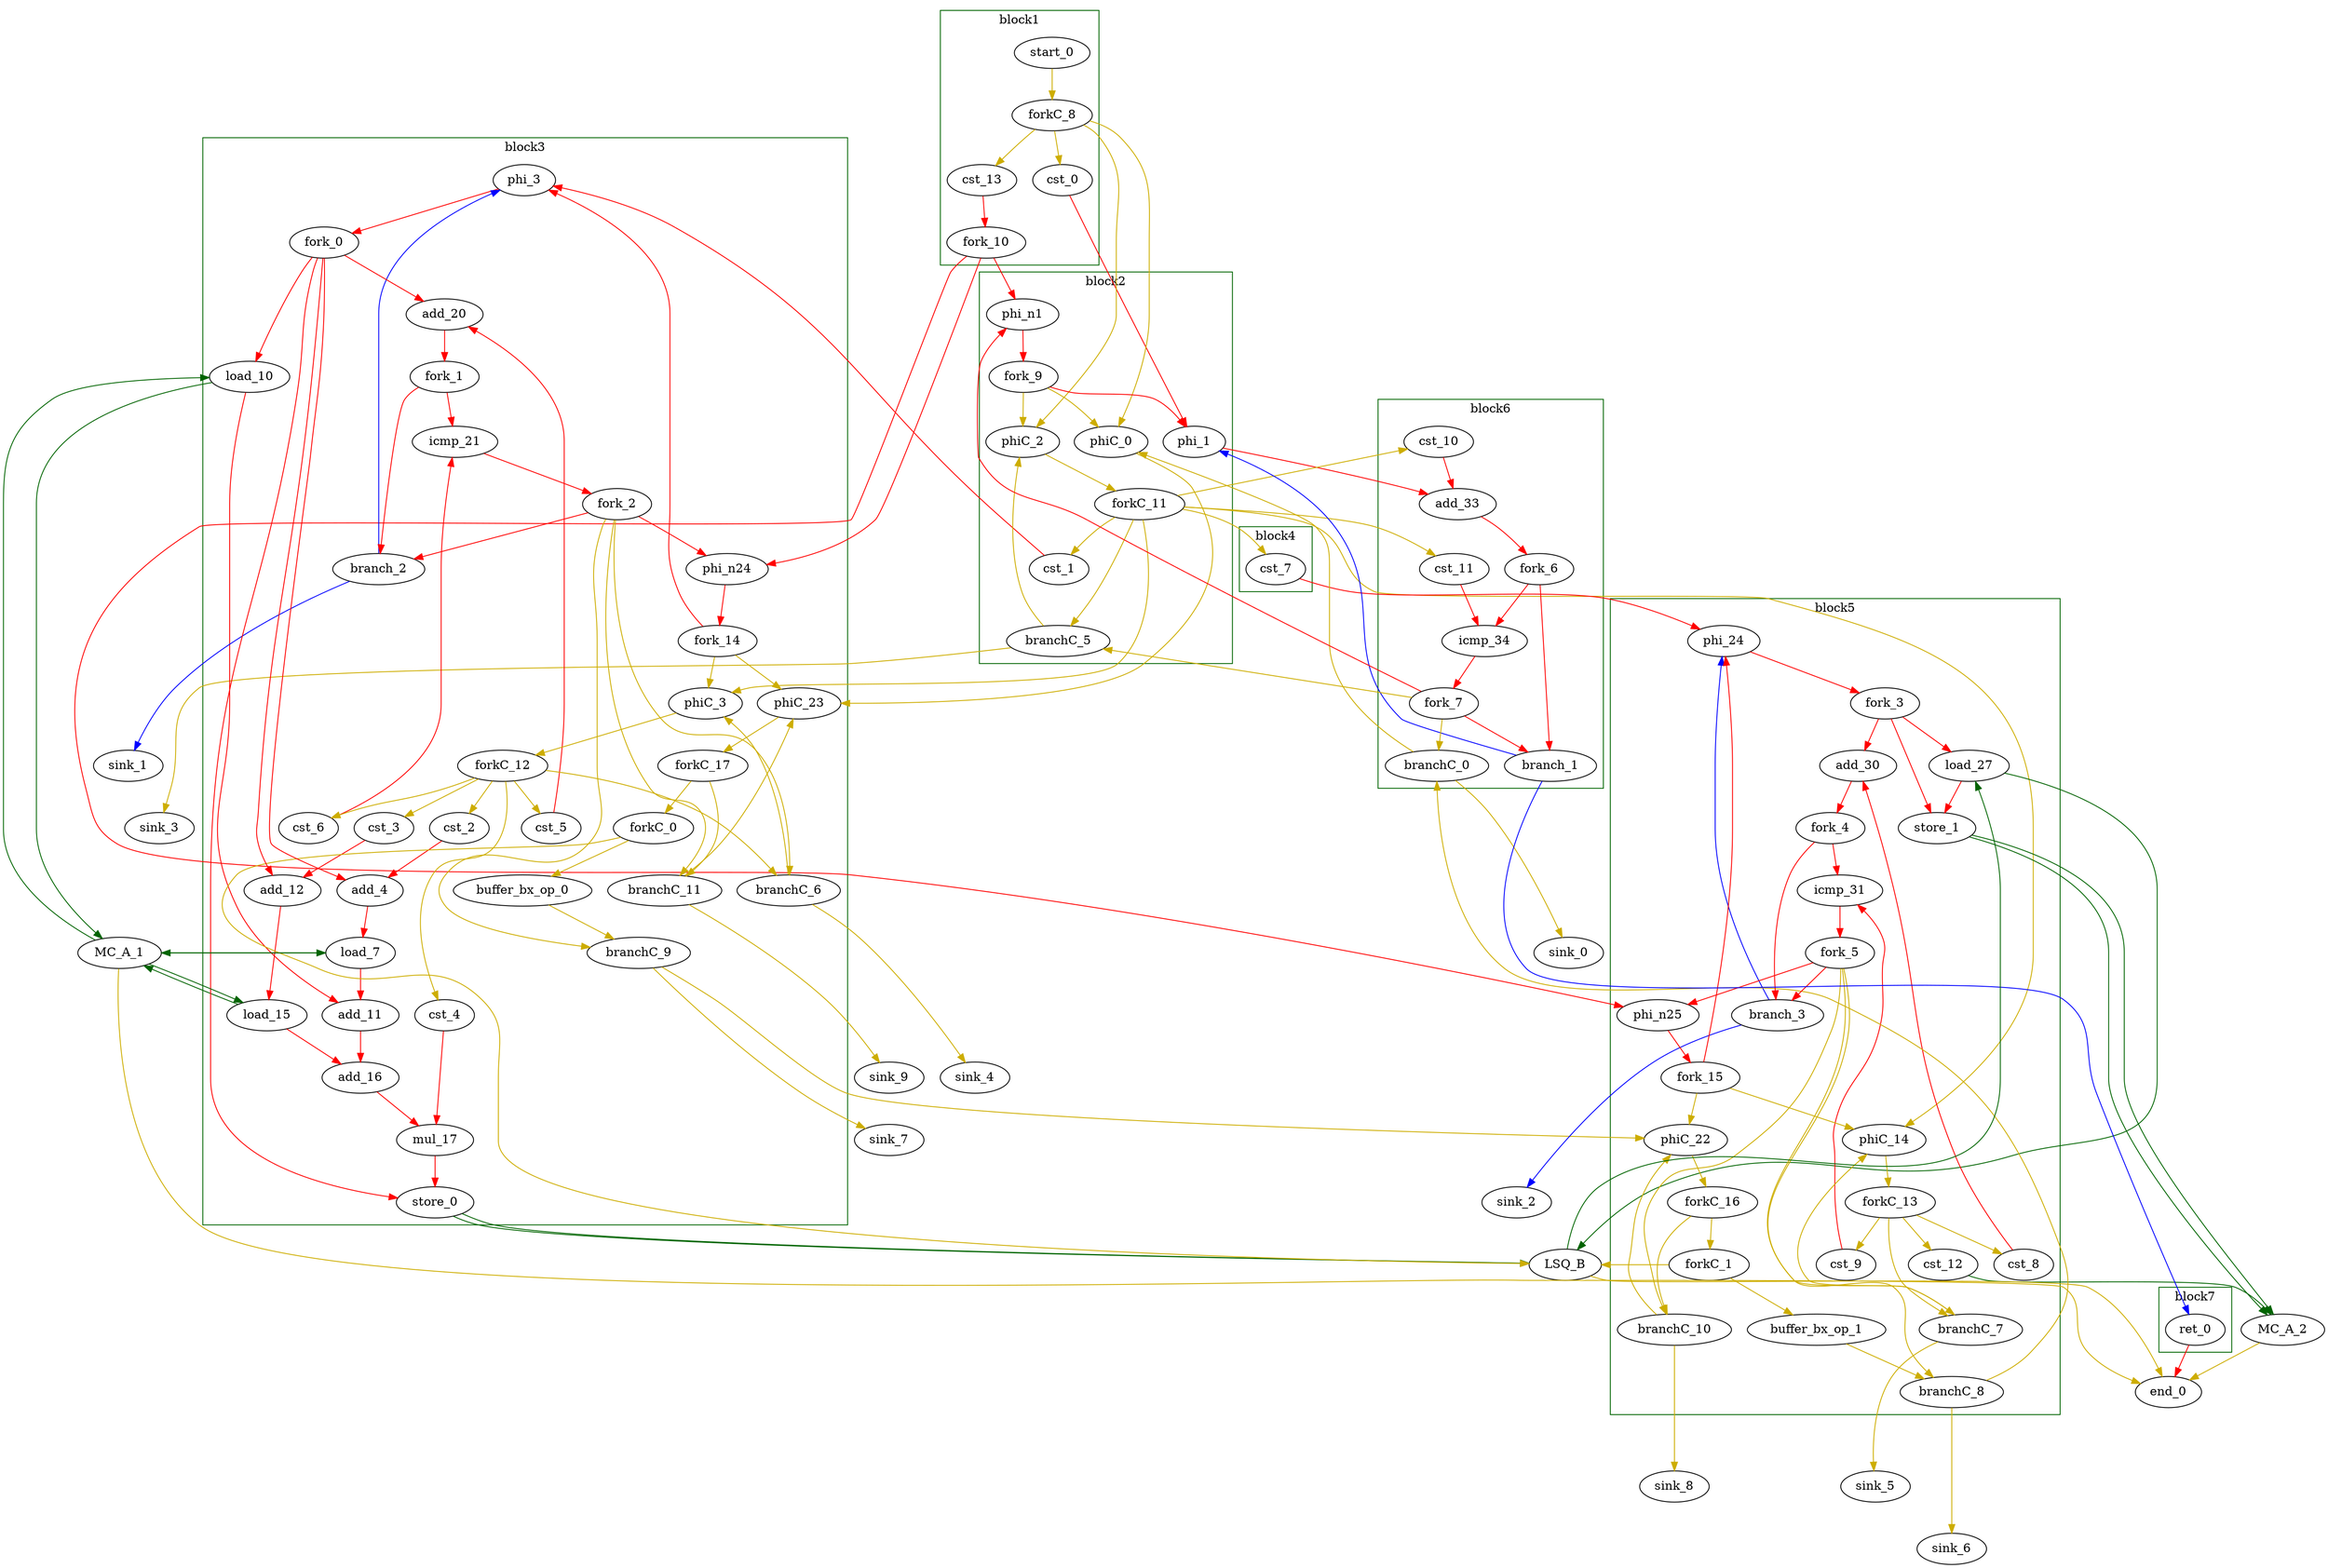 Digraph G {
	splines=spline;
//DHLS version: 0.1.1" [shape = "none" pos = "20,20!"]

	subgraph cluster_0 {
	color = "darkgreen";
		label = "block1";
		"cst_0" [type = "Constant", bbID= 1, in = "in1:32", out = "out1:32", value = "0x00000000"];
		"start_0" [type = "Entry", control= "true", bbID= 1, in = "in1:0", out = "out1:0"];
		"cst_13" [type = "Constant", bbID= 1, in = "in1:32", out = "out1:32", value = "0x00000001"];
		"forkC_8" [type = "Fork", bbID= 1, in = "in1:0", out = "out1:0 out2:0 out3:0 out4:0 "];
		"fork_10" [type = "Fork", bbID= 1, in = "in1:32", out = "out1:32 out2:32 out3:32 "];

	}

	subgraph cluster_1 {
	color = "darkgreen";
		label = "block2";
		"phi_1" [type = "Mux", bbID= 2, in = "in1?:1 in2:32 in3:32 ", out = "out1:32", delay=0.366];
		"cst_1" [type = "Constant", bbID= 2, in = "in1:32", out = "out1:32", value = "0x00000001"];
		"phiC_0" [type = "Mux", bbID= 2, in = "in1?:1 in2:0 in3:0 ", out = "out1:0", delay=0.166];
		"phi_n1" [type = "Merge", bbID= 2, in = "in1:32 in2:32*i ", out = "out1:32", delay=0.366];
		"phiC_2" [type = "Mux", bbID= 2, in = "in1?:1 in2:0 in3:0 ", out = "out1:0", delay=0.166];
		"branchC_5" [type = "Branch", bbID= 2,  in = "in1:0 in2?:1*i", out = "out1+:0 out2-:0"];
		"fork_9" [type = "Fork", bbID= 2, in = "in1:32", out = "out1:32 out2:32 out3:32 "];
		"forkC_11" [type = "Fork", bbID= 2, in = "in1:0", out = "out1:0 out2:0 out3:0 out4:0 out5:0 out6:0 out7:0 "];

	}

	subgraph cluster_2 {
	color = "darkgreen";
		label = "block3";
		"phi_3" [type = "Mux", bbID= 3, in = "in1?:1 in2:32 in3:32 ", out = "out1:32", delay=0.366];
		"cst_2" [type = "Constant", bbID= 3, in = "in1:32", out = "out1:32", value = "0xFFFFFFFF"];
		"add_4" [type = "Operator", bbID= 3, op = "add_op", in = "in1:32 in2:32 ", out = "out1:32 ", delay=1.693, latency=0, II=1];
		"load_7" [type = "Operator", bbID= 3, op = "mc_load_op",bbID= 3, portId= 0, offset= 0, in = "in1:32 in2:32", out = "out1:32 out2:32 ", delay=0.000, latency=2, II=1];
		"load_10" [type = "Operator", bbID= 3, op = "mc_load_op",bbID= 3, portId= 1, offset= 0, in = "in1:32 in2:32", out = "out1:32 out2:32 ", delay=0.000, latency=2, II=1];
		"add_11" [type = "Operator", bbID= 3, op = "add_op", in = "in1:32 in2:32 ", out = "out1:32 ", delay=1.693, latency=0, II=1];
		"cst_3" [type = "Constant", bbID= 3, in = "in1:32", out = "out1:32", value = "0x00000001"];
		"add_12" [type = "Operator", bbID= 3, op = "add_op", in = "in1:32 in2:32 ", out = "out1:32 ", delay=1.693, latency=0, II=1];
		"load_15" [type = "Operator", bbID= 3, op = "mc_load_op",bbID= 3, portId= 2, offset= 0, in = "in1:32 in2:32", out = "out1:32 out2:32 ", delay=0.000, latency=2, II=1];
		"add_16" [type = "Operator", bbID= 3, op = "add_op", in = "in1:32 in2:32 ", out = "out1:32 ", delay=1.693, latency=0, II=1];
		"cst_4" [type = "Constant", bbID= 3, in = "in1:32", out = "out1:32", value = "0x00000003"];
		"mul_17" [type = "Operator", bbID= 3, op = "mul_op", in = "in1:32 in2:32 ", out = "out1:32 ", delay=0.000, latency=4, II=1];
		"store_0" [type = "Operator", bbID= 3, op = "lsq_store_op",bbID= 3, portId= 0, offset= 0, in = "in1:32 in2:32 ", out = "out1:32 out2:32", delay=0.000, latency=0, II=1];
		"cst_5" [type = "Constant", bbID= 3, in = "in1:32", out = "out1:32", value = "0x00000001"];
		"add_20" [type = "Operator", bbID= 3, op = "add_op", in = "in1:32 in2:32 ", out = "out1:32 ", delay=1.693, latency=0, II=1];
		"cst_6" [type = "Constant", bbID= 3, in = "in1:32", out = "out1:32", value = "0x00000063"];
		"icmp_21" [type = "Operator", bbID= 3, op = "icmp_ult_op", in = "in1:32 in2:32 ", out = "out1:1 ", delay=1.530, latency=0, II=1];
		"forkC_0" [type = "Fork", bbID= 3, in = "in1:0", out = "out1:0 out2:0 "];
		"buffer_bx_op_0" [type = "Operator", bbID= 3, op = "buffer_bx_op", in = "in1:0", out = "out1:0", delay=0, latency=1, II=1];
		"phiC_3" [type = "Mux", bbID= 3, in = "in1?:1 in2:0 in3:0 ", out = "out1:0", delay=0.166];
		"phiC_23" [type = "Mux", bbID= 3, in = "in1?:1 in2:0 in3:0 ", out = "out1:0", delay=0.166];
		"branch_2" [type = "Branch", bbID= 3,  in = "in1:32 in2?:1*i", out = "out1+:32 out2-:32"];
		"phi_n24" [type = "Merge", bbID= 3, in = "in1:32 in2:32*i ", out = "out1:32", delay=0.366];
		"branchC_6" [type = "Branch", bbID= 3,  in = "in1:0 in2?:1*i", out = "out1+:0 out2-:0"];
		"branchC_9" [type = "Branch", bbID= 3,  in = "in1:0 in2?:1", out = "out1+:0 out2-:0"];
		"branchC_11" [type = "Branch", bbID= 3,  in = "in1:0 in2?:1*i", out = "out1+:0 out2-:0"];
		"fork_0" [type = "Fork", bbID= 3, in = "in1:32", out = "out1:32 out2:32 out3:32 out4:32 out5:32 "];
		"fork_1" [type = "Fork", bbID= 3, in = "in1:32", out = "out1:32 out2:32 "];
		"fork_2" [type = "Fork", bbID= 3, in = "in1:32", out = "out1:32 out2:32 out3:32 out4:32 out5:32 "];
		"forkC_12" [type = "Fork", bbID= 3, in = "in1:0", out = "out1:0 out2:0 out3:0 out4:0 out5:0 out6:0 "];
		"fork_14" [type = "Fork", bbID= 3, in = "in1:32", out = "out1:32 out2:32 out3:32 "];
		"forkC_17" [type = "Fork", bbID= 3, in = "in1:0", out = "out1:0 out2:0 "];

	}

	subgraph cluster_3 {
	color = "darkgreen";
		label = "block4";
		"cst_7" [type = "Constant", bbID= 4, in = "in1:32", out = "out1:32", value = "0x00000001"];

	}

	subgraph cluster_4 {
	color = "darkgreen";
		label = "block5";
		"phi_24" [type = "Mux", bbID= 5, in = "in1?:1 in2:32 in3:32 ", out = "out1:32", delay=0.366];
		"load_27" [type = "Operator", bbID= 5, op = "lsq_load_op",bbID= 5, portId= 0, offset= 0, in = "in1:32 in2:32", out = "out1:32 out2:32 ", delay=0.000, latency=5, II=1];
		"store_1" [type = "Operator", bbID= 5, op = "mc_store_op",bbID= 5, portId= 0, offset= 0, in = "in1:32 in2:32 ", out = "out1:32 out2:32", delay=0.000, latency=0, II=1];
		"cst_8" [type = "Constant", bbID= 5, in = "in1:32", out = "out1:32", value = "0x00000001"];
		"add_30" [type = "Operator", bbID= 5, op = "add_op", in = "in1:32 in2:32 ", out = "out1:32 ", delay=1.693, latency=0, II=1];
		"cst_9" [type = "Constant", bbID= 5, in = "in1:32", out = "out1:32", value = "0x00000063"];
		"icmp_31" [type = "Operator", bbID= 5, op = "icmp_ult_op", in = "in1:32 in2:32 ", out = "out1:1 ", delay=1.530, latency=0, II=1];
		"cst_12" [type = "Constant", bbID= 5, in = "in1:32", out = "out1:32", value = "0x00000001"];
		"forkC_1" [type = "Fork", bbID= 5, in = "in1:0", out = "out1:0 out2:0 "];
		"buffer_bx_op_1" [type = "Operator", bbID= 5, op = "buffer_bx_op", in = "in1:0", out = "out1:0", delay=0, latency=1, II=1];
		"phiC_14" [type = "Mux", bbID= 5, in = "in1?:1 in2:0 in3:0 ", out = "out1:0", delay=0.166];
		"phiC_22" [type = "Mux", bbID= 5, in = "in1?:1 in2:0 in3:0 ", out = "out1:0", delay=0.166];
		"branch_3" [type = "Branch", bbID= 5,  in = "in1:32 in2?:1*i", out = "out1+:32 out2-:32"];
		"phi_n25" [type = "Merge", bbID= 5, in = "in1:32 in2:32*i ", out = "out1:32", delay=0.366];
		"branchC_7" [type = "Branch", bbID= 5,  in = "in1:0 in2?:1*i", out = "out1+:0 out2-:0"];
		"branchC_8" [type = "Branch", bbID= 5,  in = "in1:0 in2?:1", out = "out1+:0 out2-:0"];
		"branchC_10" [type = "Branch", bbID= 5,  in = "in1:0 in2?:1*i", out = "out1+:0 out2-:0"];
		"fork_3" [type = "Fork", bbID= 5, in = "in1:32", out = "out1:32 out2:32 out3:32 "];
		"fork_4" [type = "Fork", bbID= 5, in = "in1:32", out = "out1:32 out2:32 "];
		"fork_5" [type = "Fork", bbID= 5, in = "in1:32", out = "out1:32 out2:32 out3:32 out4:32 out5:32 "];
		"forkC_13" [type = "Fork", bbID= 5, in = "in1:0", out = "out1:0 out2:0 out3:0 out4:0 "];
		"fork_15" [type = "Fork", bbID= 5, in = "in1:32", out = "out1:32 out2:32 out3:32 "];
		"forkC_16" [type = "Fork", bbID= 5, in = "in1:0", out = "out1:0 out2:0 "];

	}

	subgraph cluster_5 {
	color = "darkgreen";
		label = "block6";
		"cst_10" [type = "Constant", bbID= 6, in = "in1:32", out = "out1:32", value = "0x00000001"];
		"add_33" [type = "Operator", bbID= 6, op = "add_op", in = "in1:32 in2:32 ", out = "out1:32 ", delay=1.693, latency=0, II=1];
		"cst_11" [type = "Constant", bbID= 6, in = "in1:32", out = "out1:32", value = "0x00000003"];
		"icmp_34" [type = "Operator", bbID= 6, op = "icmp_ult_op", in = "in1:32 in2:32 ", out = "out1:1 ", delay=1.530, latency=0, II=1];
		"branchC_0" [type = "Branch", bbID= 6,  in = "in1:0 in2?:1*i", out = "out1+:0 out2-:0"];
		"branch_1" [type = "Branch", bbID= 6,  in = "in1:32 in2?:1*i", out = "out1+:32 out2-:32"];
		"fork_6" [type = "Fork", bbID= 6, in = "in1:32", out = "out1:32 out2:32 "];
		"fork_7" [type = "Fork", bbID= 6, in = "in1:32", out = "out1:32 out2:32 out3:32 out4:32 "];

	}

	subgraph cluster_6 {
	color = "darkgreen";
		label = "block7";
		"ret_0" [type = "Operator", bbID= 7, op = "ret_op", in = "in1:32 ", out = "out1:32 ", delay=0.000, latency=0, II=1];

	}
	"LSQ_B" [type = "LSQ", bbID= 0, in = "in1:0*c0 in2:0*c1 in3:32*s0a in4:32*s0d in5:32*l0a ", out = "out1:32*l0d out2:0*e ", memory = "B", bbcount = 2, ldcount = 1, stcount = 1, fifoDepth = 16, numLoads = "{0; 1}", numStores = "{1; 0}", loadOffsets = "{{0;0;0;0;0;0;0;0;0;0;0;0;0;0;0;0};{0;0;0;0;0;0;0;0;0;0;0;0;0;0;0;0}}", storeOffsets = "{{0;0;0;0;0;0;0;0;0;0;0;0;0;0;0;0};{0;0;0;0;0;0;0;0;0;0;0;0;0;0;0;0}}", loadPorts = "{{0;0;0;0;0;0;0;0;0;0;0;0;0;0;0;0};{0;0;0;0;0;0;0;0;0;0;0;0;0;0;0;0}}", storePorts = "{{0;0;0;0;0;0;0;0;0;0;0;0;0;0;0;0};{0;0;0;0;0;0;0;0;0;0;0;0;0;0;0;0}}"];
	"MC_A_1" [type = "MC", bbID= 0, in = "in1:32*l0a in2:32*l1a in3:32*l2a ", out = "out1:32*l0d out2:32*l1d out3:32*l2d out4:0*e ", memory = "A_1", bbcount = 0, ldcount = 3, stcount = 0];
	"MC_A_2" [type = "MC", bbID= 0, in = "in1:32*c0 in2:32*s0a in3:32*s0d ", out = "out1:0*e ", memory = "A_2", bbcount = 1, ldcount = 0, stcount = 1];
	"sink_0" [type = "Sink", bbID= 0, in = "in1:0"];
	"sink_1" [type = "Sink", bbID= 0, in = "in1:32"];
	"sink_2" [type = "Sink", bbID= 0, in = "in1:32"];
	"sink_3" [type = "Sink", bbID= 0, in = "in1:0"];
	"sink_4" [type = "Sink", bbID= 0, in = "in1:0"];
	"sink_5" [type = "Sink", bbID= 0, in = "in1:0"];
	"sink_6" [type = "Sink", bbID= 0, in = "in1:0"];
	"sink_7" [type = "Sink", bbID= 0, in = "in1:0"];
	"sink_8" [type = "Sink", bbID= 0, in = "in1:0"];
	"sink_9" [type = "Sink", bbID= 0, in = "in1:0"];
	"end_0" [type = "Exit", bbID= 0, in = "in1:0*e in2:0*e in3:0*e in4:32 ", out = "out1:32"];

	"load_7" -> "MC_A_1" [color = "darkgreen", mem_address = "true", from = "out2", to = "in1"];
	"MC_A_1" -> "load_7" [color = "darkgreen", mem_address = "false", from = "out1", to = "in1"];
	"load_10" -> "MC_A_1" [color = "darkgreen", mem_address = "true", from = "out2", to = "in2"];
	"MC_A_1" -> "load_10" [color = "darkgreen", mem_address = "false", from = "out2", to = "in1"];
	"load_15" -> "MC_A_1" [color = "darkgreen", mem_address = "true", from = "out2", to = "in3"];
	"MC_A_1" -> "load_15" [color = "darkgreen", mem_address = "false", from = "out3", to = "in1"];
	"store_0" -> "LSQ_B" [color = "darkgreen", mem_address = "true", from = "out2", to = "in3"];
	"store_0" -> "LSQ_B" [color = "darkgreen", mem_address = "false", from = "out1", to = "in4"];
	"load_27" -> "LSQ_B" [color = "darkgreen", mem_address = "true", from = "out2", to = "in5"];
	"LSQ_B" -> "load_27" [color = "darkgreen", mem_address = "false", from = "out1", to = "in1"];
	"store_1" -> "MC_A_2" [color = "darkgreen", mem_address = "true", from = "out2", to = "in2"];
	"store_1" -> "MC_A_2" [color = "darkgreen", mem_address = "false", from = "out1", to = "in3"];
	"LSQ_B" -> "end_0" [color = "gold3", from = "out2", to = "in1"];
	"MC_A_1" -> "end_0" [color = "gold3", from = "out4", to = "in2"];
	"cst_12" -> "MC_A_2" [color = "darkgreen", from = "out1", to = "in1"];
	"MC_A_2" -> "end_0" [color = "gold3", from = "out1", to = "in3"];
	"cst_0" -> "phi_1" [color = "red", from = "out1", to = "in3"];
	"phi_1" -> "add_33" [color = "red", from = "out1", to = "in1"];
	"cst_1" -> "phi_3" [color = "red", from = "out1", to = "in3"];
	"phi_3" -> "fork_0" [color = "red", from = "out1", to = "in1"];
	"cst_2" -> "add_4" [color = "red", from = "out1", to = "in2"];
	"add_4" -> "load_7" [color = "red", from = "out1", to = "in2"];
	"load_7" -> "add_11" [color = "red", from = "out1", to = "in1"];
	"load_10" -> "add_11" [color = "red", from = "out1", to = "in2"];
	"add_11" -> "add_16" [color = "red", from = "out1", to = "in1"];
	"cst_3" -> "add_12" [color = "red", from = "out1", to = "in2"];
	"add_12" -> "load_15" [color = "red", from = "out1", to = "in2"];
	"load_15" -> "add_16" [color = "red", from = "out1", to = "in2"];
	"add_16" -> "mul_17" [color = "red", from = "out1", to = "in1"];
	"cst_4" -> "mul_17" [color = "red", from = "out1", to = "in2"];
	"mul_17" -> "store_0" [color = "red", from = "out1", to = "in1"];
	"cst_5" -> "add_20" [color = "red", from = "out1", to = "in2"];
	"add_20" -> "fork_1" [color = "red", from = "out1", to = "in1"];
	"cst_6" -> "icmp_21" [color = "red", from = "out1", to = "in2"];
	"icmp_21" -> "fork_2" [color = "red", from = "out1", to = "in1"];
	"cst_7" -> "phi_24" [color = "red", from = "out1", to = "in3"];
	"phi_24" -> "fork_3" [color = "red", from = "out1", to = "in1"];
	"load_27" -> "store_1" [color = "red", from = "out1", to = "in1"];
	"cst_8" -> "add_30" [color = "red", from = "out1", to = "in2"];
	"add_30" -> "fork_4" [color = "red", from = "out1", to = "in1"];
	"cst_9" -> "icmp_31" [color = "red", from = "out1", to = "in2"];
	"icmp_31" -> "fork_5" [color = "red", from = "out1", to = "in1"];
	"cst_10" -> "add_33" [color = "red", from = "out1", to = "in2"];
	"add_33" -> "fork_6" [color = "red", from = "out1", to = "in1"];
	"cst_11" -> "icmp_34" [color = "red", from = "out1", to = "in2"];
	"icmp_34" -> "fork_7" [color = "red", from = "out1", to = "in1"];
	"ret_0" -> "end_0" [color = "red", from = "out1", to = "in4"];
	"start_0" -> "forkC_8" [color = "gold3", from = "out1", to = "in1"];
	"forkC_0" -> "buffer_bx_op_0" [color = "gold3", from = "out1", to = "in1"];
	"forkC_0" -> "LSQ_B" [color = "gold3", from = "out2", to = "in1"];
	"buffer_bx_op_0" -> "branchC_9" [color = "gold3", from = "out1", to = "in1"];
	"forkC_1" -> "buffer_bx_op_1" [color = "gold3", from = "out1", to = "in1"];
	"forkC_1" -> "LSQ_B" [color = "gold3", from = "out2", to = "in2"];
	"buffer_bx_op_1" -> "branchC_8" [color = "gold3", from = "out1", to = "in1"];
	"phiC_0" -> "phiC_23" [color = "gold3", from = "out1", to = "in3"];
	"branchC_0" -> "sink_0" [color = "gold3", minlen = 3, from = "out1", to = "in1"];
	"branchC_0" -> "phiC_0" [color = "gold3", minlen = 3, from = "out2", to = "in2"];
	"phi_n1" -> "fork_9" [color = "red", from = "out1", to = "in1"];
	"cst_13" -> "fork_10" [color = "red", from = "out1", to = "in1"];
	"phiC_2" -> "forkC_11" [color = "gold3", from = "out1", to = "in1"];
	"phiC_3" -> "forkC_12" [color = "gold3", from = "out1", to = "in1"];
	"phiC_14" -> "forkC_13" [color = "gold3", from = "out1", to = "in1"];
	"phiC_22" -> "forkC_16" [color = "gold3", from = "out1", to = "in1"];
	"phiC_23" -> "forkC_17" [color = "gold3", from = "out1", to = "in1"];
	"branch_1" -> "ret_0" [color = "blue", minlen = 3, from = "out1", to = "in1"];
	"branch_1" -> "phi_1" [color = "blue", minlen = 3, from = "out2", to = "in2"];
	"branch_2" -> "sink_1" [color = "blue", minlen = 3, from = "out1", to = "in1"];
	"branch_2" -> "phi_3" [color = "blue", minlen = 3, from = "out2", to = "in2"];
	"phi_n24" -> "fork_14" [color = "red", from = "out1", to = "in1"];
	"branch_3" -> "sink_2" [color = "blue", minlen = 3, from = "out1", to = "in1"];
	"branch_3" -> "phi_24" [color = "blue", minlen = 3, from = "out2", to = "in2"];
	"phi_n25" -> "fork_15" [color = "red", from = "out1", to = "in1"];
	"branchC_5" -> "sink_3" [color = "gold3", minlen = 3, from = "out1", to = "in1"];
	"branchC_5" -> "phiC_2" [color = "gold3", minlen = 3, from = "out2", to = "in2"];
	"branchC_6" -> "sink_4" [color = "gold3", minlen = 3, from = "out1", to = "in1"];
	"branchC_6" -> "phiC_3" [color = "gold3", minlen = 3, from = "out2", to = "in2"];
	"branchC_7" -> "sink_5" [color = "gold3", minlen = 3, from = "out1", to = "in1"];
	"branchC_7" -> "phiC_14" [color = "gold3", minlen = 3, from = "out2", to = "in2"];
	"branchC_8" -> "sink_6" [color = "gold3", minlen = 3, from = "out1", to = "in1"];
	"branchC_8" -> "branchC_0" [color = "gold3", minlen = 3, from = "out2", to = "in1"];
	"branchC_9" -> "sink_7" [color = "gold3", minlen = 3, from = "out1", to = "in1"];
	"branchC_9" -> "phiC_22" [color = "gold3", minlen = 3, from = "out2", to = "in3"];
	"branchC_10" -> "sink_8" [color = "gold3", minlen = 3, from = "out1", to = "in1"];
	"branchC_10" -> "phiC_22" [color = "gold3", minlen = 3, from = "out2", to = "in2"];
	"branchC_11" -> "sink_9" [color = "gold3", minlen = 3, from = "out1", to = "in1"];
	"branchC_11" -> "phiC_23" [color = "gold3", minlen = 3, from = "out2", to = "in2"];
	"fork_0" -> "add_4" [color = "red", from = "out1", to = "in1"];
	"fork_0" -> "add_12" [color = "red", from = "out2", to = "in1"];
	"fork_0" -> "add_20" [color = "red", from = "out3", to = "in1"];
	"fork_0" -> "load_10" [color = "red", from = "out4", to = "in2"];
	"fork_0" -> "store_0" [color = "red", from = "out5", to = "in2"];
	"fork_1" -> "icmp_21" [color = "red", from = "out1", to = "in1"];
	"fork_1" -> "branch_2" [color = "red", from = "out2", to = "in1"];
	"fork_2" -> "branch_2" [color = "red", from = "out1", to = "in2"];
	"fork_2" -> "phi_n24" [color = "red", from = "out2", to = "in2"];
	"fork_2" -> "branchC_6" [color = "gold3", from = "out3", to = "in2"];
	"fork_2" -> "branchC_9" [color = "gold3", from = "out4", to = "in2"];
	"fork_2" -> "branchC_11" [color = "gold3", from = "out5", to = "in2"];
	"fork_3" -> "add_30" [color = "red", from = "out1", to = "in1"];
	"fork_3" -> "load_27" [color = "red", from = "out2", to = "in2"];
	"fork_3" -> "store_1" [color = "red", from = "out3", to = "in2"];
	"fork_4" -> "icmp_31" [color = "red", from = "out1", to = "in1"];
	"fork_4" -> "branch_3" [color = "red", from = "out2", to = "in1"];
	"fork_5" -> "branch_3" [color = "red", from = "out1", to = "in2"];
	"fork_5" -> "phi_n25" [color = "red", from = "out2", to = "in2"];
	"fork_5" -> "branchC_7" [color = "gold3", from = "out3", to = "in2"];
	"fork_5" -> "branchC_8" [color = "gold3", from = "out4", to = "in2"];
	"fork_5" -> "branchC_10" [color = "gold3", from = "out5", to = "in2"];
	"fork_6" -> "icmp_34" [color = "red", from = "out1", to = "in1"];
	"fork_6" -> "branch_1" [color = "red", from = "out2", to = "in1"];
	"fork_7" -> "branchC_0" [color = "gold3", from = "out1", to = "in2"];
	"fork_7" -> "phi_n1" [color = "red", from = "out2", to = "in2"];
	"fork_7" -> "branch_1" [color = "red", from = "out3", to = "in2"];
	"fork_7" -> "branchC_5" [color = "gold3", from = "out4", to = "in2"];
	"forkC_8" -> "cst_0" [color = "gold3", from = "out1", to = "in1"];
	"forkC_8" -> "phiC_2" [color = "gold3", from = "out2", to = "in3"];
	"forkC_8" -> "cst_13" [color = "gold3", from = "out3", to = "in1"];
	"forkC_8" -> "phiC_0" [color = "gold3", from = "out4", to = "in3"];
	"fork_9" -> "phiC_0" [color = "gold3", from = "out1", to = "in1"];
	"fork_9" -> "phi_1" [color = "red", from = "out2", to = "in1"];
	"fork_9" -> "phiC_2" [color = "gold3", from = "out3", to = "in1"];
	"fork_10" -> "phi_n1" [color = "red", from = "out1", to = "in1"];
	"fork_10" -> "phi_n24" [color = "red", from = "out2", to = "in1"];
	"fork_10" -> "phi_n25" [color = "red", from = "out3", to = "in1"];
	"forkC_11" -> "cst_1" [color = "gold3", from = "out1", to = "in1"];
	"forkC_11" -> "branchC_5" [color = "gold3", from = "out2", to = "in1"];
	"forkC_11" -> "phiC_3" [color = "gold3", from = "out3", to = "in3"];
	"forkC_11" -> "cst_7" [color = "gold3", from = "out4", to = "in1"];
	"forkC_11" -> "phiC_14" [color = "gold3", from = "out5", to = "in3"];
	"forkC_11" -> "cst_10" [color = "gold3", from = "out6", to = "in1"];
	"forkC_11" -> "cst_11" [color = "gold3", from = "out7", to = "in1"];
	"forkC_12" -> "cst_2" [color = "gold3", from = "out1", to = "in1"];
	"forkC_12" -> "branchC_6" [color = "gold3", from = "out2", to = "in1"];
	"forkC_12" -> "cst_3" [color = "gold3", from = "out3", to = "in1"];
	"forkC_12" -> "cst_4" [color = "gold3", from = "out4", to = "in1"];
	"forkC_12" -> "cst_5" [color = "gold3", from = "out5", to = "in1"];
	"forkC_12" -> "cst_6" [color = "gold3", from = "out6", to = "in1"];
	"forkC_13" -> "cst_8" [color = "gold3", from = "out1", to = "in1"];
	"forkC_13" -> "branchC_7" [color = "gold3", from = "out2", to = "in1"];
	"forkC_13" -> "cst_9" [color = "gold3", from = "out3", to = "in1"];
	"forkC_13" -> "cst_12" [color = "gold3", from = "out4", to = "in1"];
	"fork_14" -> "phi_3" [color = "red", from = "out1", to = "in1"];
	"fork_14" -> "phiC_3" [color = "gold3", from = "out2", to = "in1"];
	"fork_14" -> "phiC_23" [color = "gold3", from = "out3", to = "in1"];
	"fork_15" -> "phi_24" [color = "red", from = "out1", to = "in1"];
	"fork_15" -> "phiC_14" [color = "gold3", from = "out2", to = "in1"];
	"fork_15" -> "phiC_22" [color = "gold3", from = "out3", to = "in1"];
	"forkC_16" -> "forkC_1" [color = "gold3", from = "out1", to = "in1"];
	"forkC_16" -> "branchC_10" [color = "gold3", from = "out2", to = "in1"];
	"forkC_17" -> "forkC_0" [color = "gold3", from = "out1", to = "in1"];
	"forkC_17" -> "branchC_11" [color = "gold3", from = "out2", to = "in1"];

}